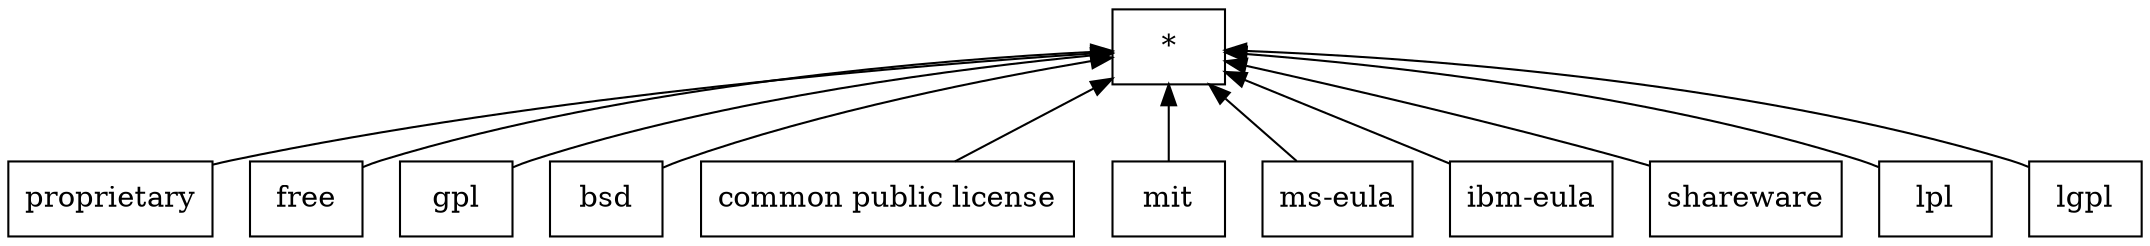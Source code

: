 digraph G { 
 rankdir=BT;
 subgraph ba { 
1 [shape=record,label="{proprietary}"];
2 [shape=record,label="{free}"];
3 [shape=record,label="{*}"];
4 [shape=record,label="{gpl}"];
5 [shape=record,label="{bsd}"];
6 [shape=record,label="{common public license}"];
7 [shape=record,label="{mit}"];
8 [shape=record,label="{ms-eula}"];
9 [shape=record,label="{ibm-eula}"];
10 [shape=record,label="{shareware}"];
11 [shape=record,label="{lpl}"];
12 [shape=record,label="{lgpl}"];
1 -> 3
2 -> 3
4 -> 3
5 -> 3
6 -> 3
7 -> 3
8 -> 3
9 -> 3
10 -> 3
11 -> 3
12 -> 3
}}